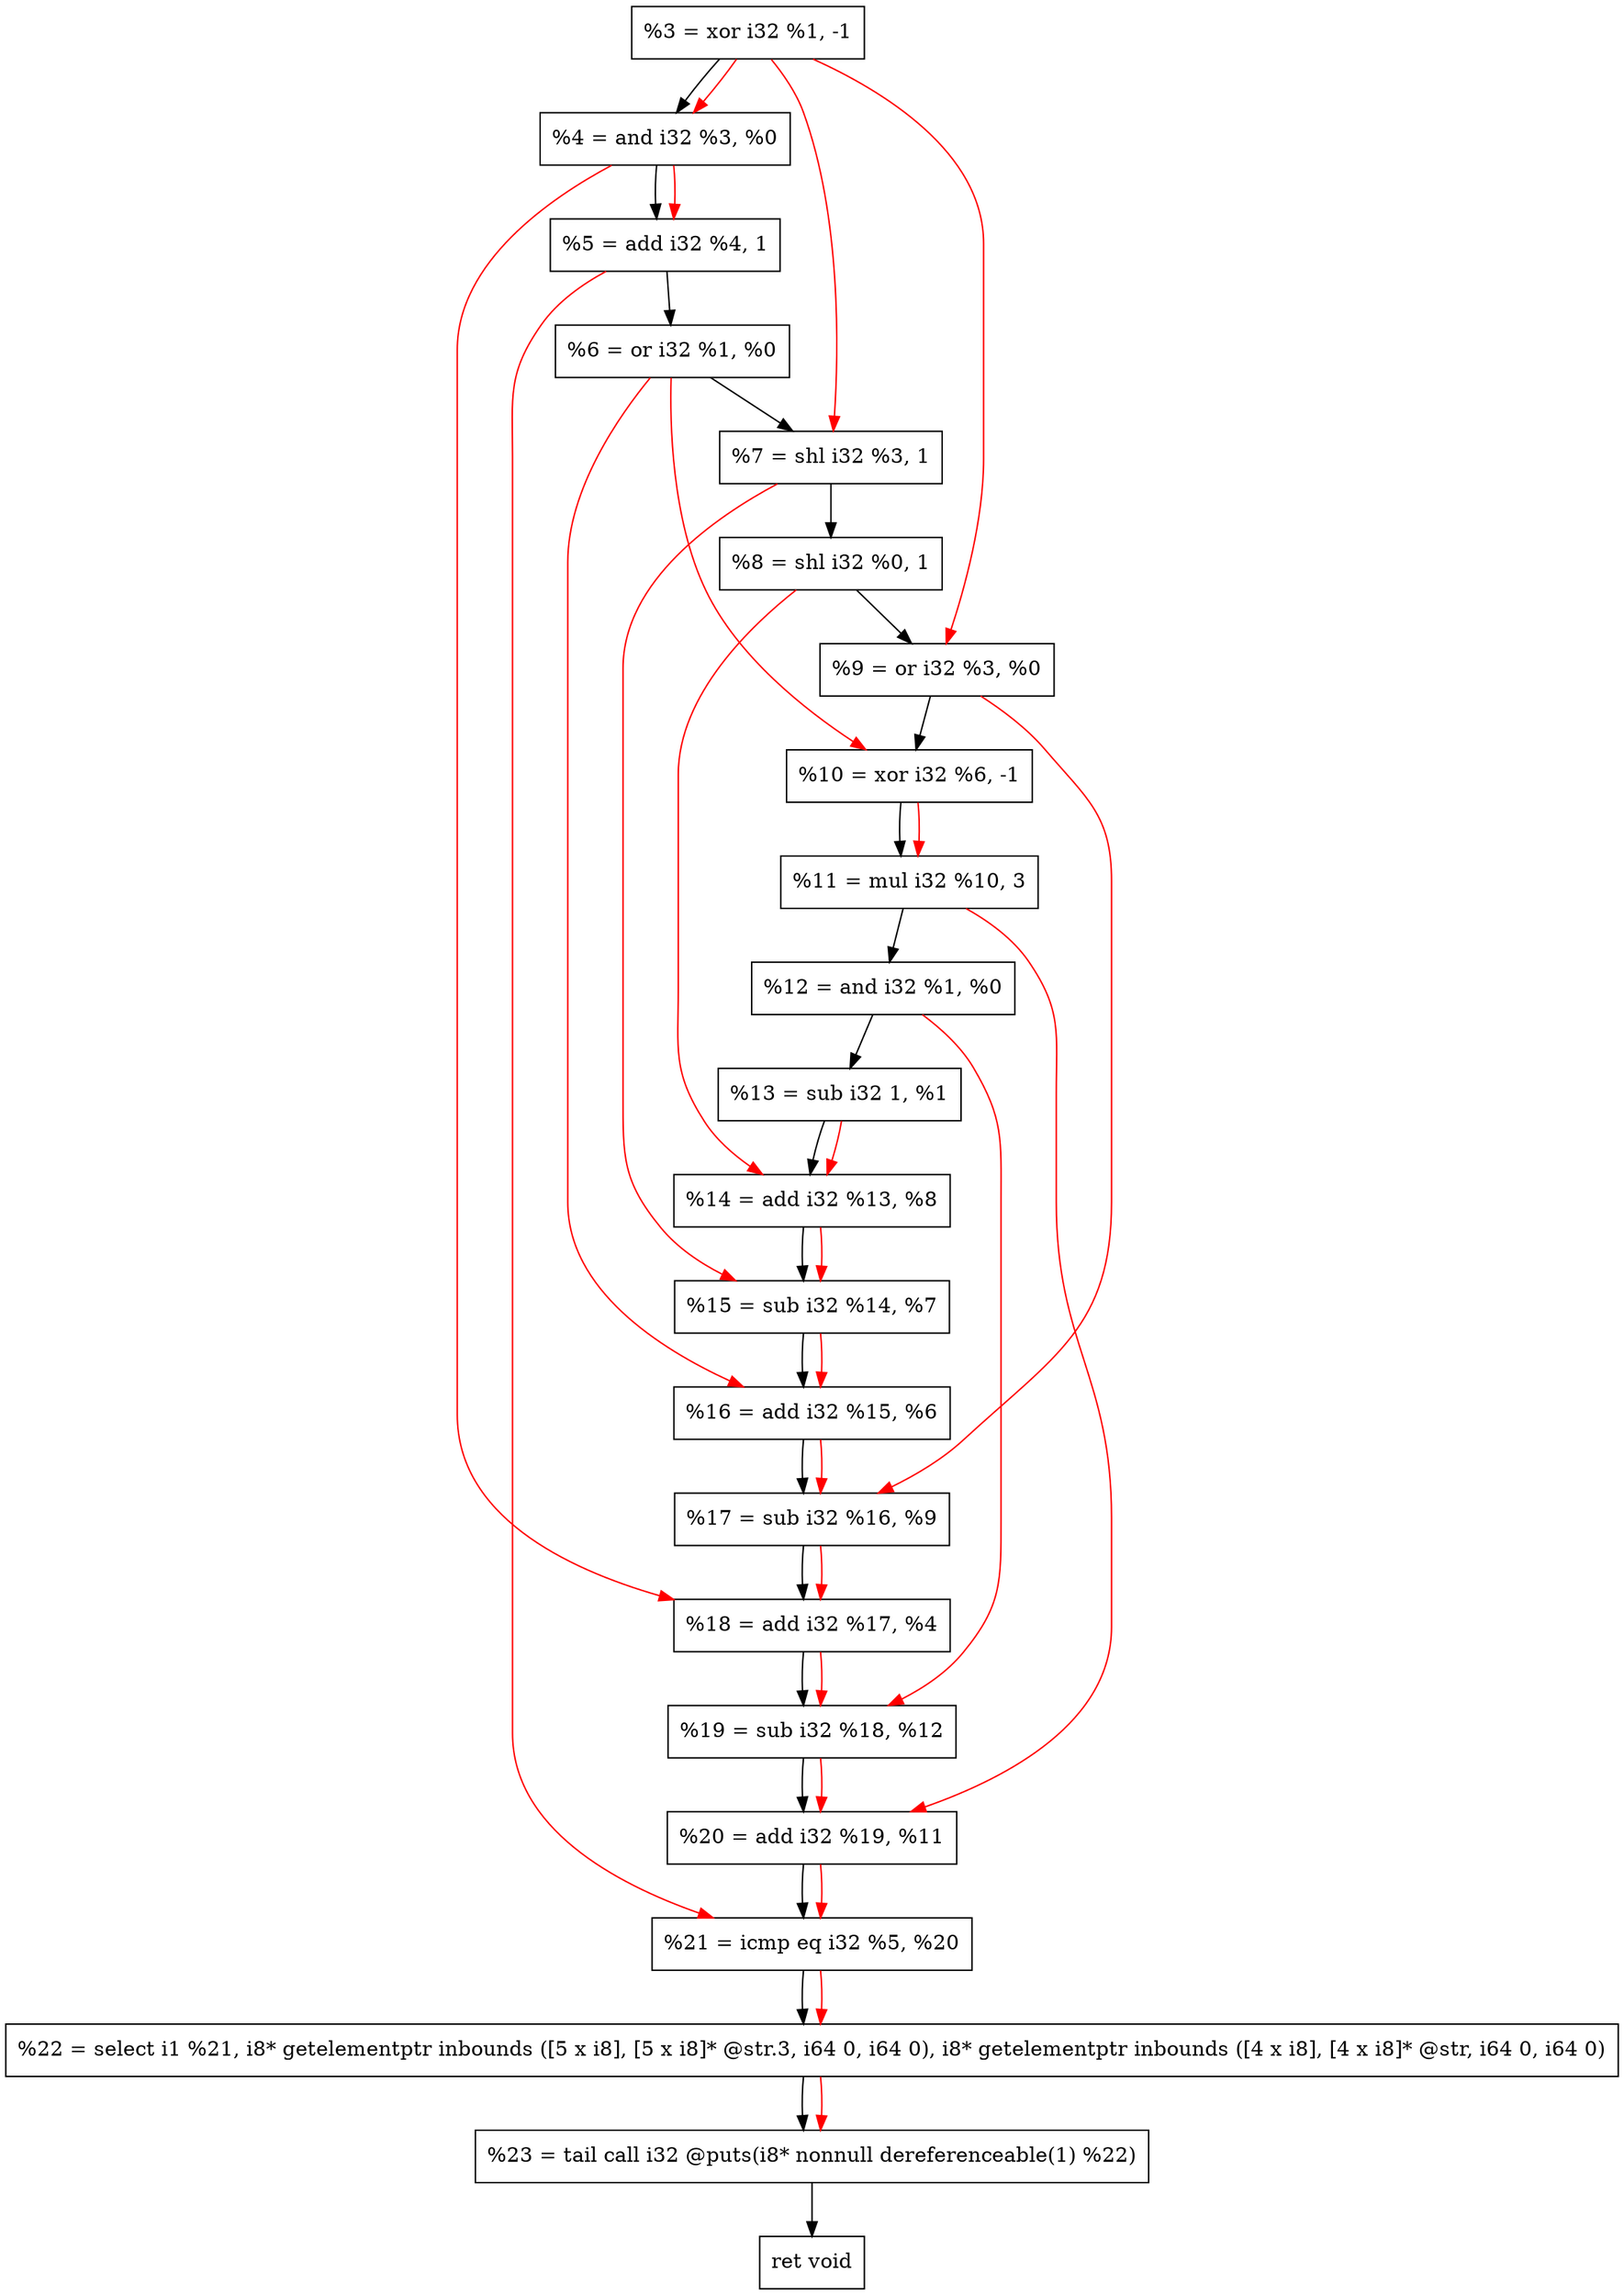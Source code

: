 digraph "DFG for'crackme' function" {
	Node0xa42a90[shape=record, label="  %3 = xor i32 %1, -1"];
	Node0xa42b00[shape=record, label="  %4 = and i32 %3, %0"];
	Node0xa42bc0[shape=record, label="  %5 = add i32 %4, 1"];
	Node0xa42c30[shape=record, label="  %6 = or i32 %1, %0"];
	Node0xa42ca0[shape=record, label="  %7 = shl i32 %3, 1"];
	Node0xa42d10[shape=record, label="  %8 = shl i32 %0, 1"];
	Node0xa42d80[shape=record, label="  %9 = or i32 %3, %0"];
	Node0xa42df0[shape=record, label="  %10 = xor i32 %6, -1"];
	Node0xa42e90[shape=record, label="  %11 = mul i32 %10, 3"];
	Node0xa42f00[shape=record, label="  %12 = and i32 %1, %0"];
	Node0xa42f70[shape=record, label="  %13 = sub i32 1, %1"];
	Node0xa42fe0[shape=record, label="  %14 = add i32 %13, %8"];
	Node0xa43050[shape=record, label="  %15 = sub i32 %14, %7"];
	Node0xa430c0[shape=record, label="  %16 = add i32 %15, %6"];
	Node0xa43130[shape=record, label="  %17 = sub i32 %16, %9"];
	Node0xa431a0[shape=record, label="  %18 = add i32 %17, %4"];
	Node0xa43210[shape=record, label="  %19 = sub i32 %18, %12"];
	Node0xa43280[shape=record, label="  %20 = add i32 %19, %11"];
	Node0xa432f0[shape=record, label="  %21 = icmp eq i32 %5, %20"];
	Node0x9e3268[shape=record, label="  %22 = select i1 %21, i8* getelementptr inbounds ([5 x i8], [5 x i8]* @str.3, i64 0, i64 0), i8* getelementptr inbounds ([4 x i8], [4 x i8]* @str, i64 0, i64 0)"];
	Node0xa43790[shape=record, label="  %23 = tail call i32 @puts(i8* nonnull dereferenceable(1) %22)"];
	Node0xa437e0[shape=record, label="  ret void"];
	Node0xa42a90 -> Node0xa42b00;
	Node0xa42b00 -> Node0xa42bc0;
	Node0xa42bc0 -> Node0xa42c30;
	Node0xa42c30 -> Node0xa42ca0;
	Node0xa42ca0 -> Node0xa42d10;
	Node0xa42d10 -> Node0xa42d80;
	Node0xa42d80 -> Node0xa42df0;
	Node0xa42df0 -> Node0xa42e90;
	Node0xa42e90 -> Node0xa42f00;
	Node0xa42f00 -> Node0xa42f70;
	Node0xa42f70 -> Node0xa42fe0;
	Node0xa42fe0 -> Node0xa43050;
	Node0xa43050 -> Node0xa430c0;
	Node0xa430c0 -> Node0xa43130;
	Node0xa43130 -> Node0xa431a0;
	Node0xa431a0 -> Node0xa43210;
	Node0xa43210 -> Node0xa43280;
	Node0xa43280 -> Node0xa432f0;
	Node0xa432f0 -> Node0x9e3268;
	Node0x9e3268 -> Node0xa43790;
	Node0xa43790 -> Node0xa437e0;
edge [color=red]
	Node0xa42a90 -> Node0xa42b00;
	Node0xa42b00 -> Node0xa42bc0;
	Node0xa42a90 -> Node0xa42ca0;
	Node0xa42a90 -> Node0xa42d80;
	Node0xa42c30 -> Node0xa42df0;
	Node0xa42df0 -> Node0xa42e90;
	Node0xa42f70 -> Node0xa42fe0;
	Node0xa42d10 -> Node0xa42fe0;
	Node0xa42fe0 -> Node0xa43050;
	Node0xa42ca0 -> Node0xa43050;
	Node0xa43050 -> Node0xa430c0;
	Node0xa42c30 -> Node0xa430c0;
	Node0xa430c0 -> Node0xa43130;
	Node0xa42d80 -> Node0xa43130;
	Node0xa43130 -> Node0xa431a0;
	Node0xa42b00 -> Node0xa431a0;
	Node0xa431a0 -> Node0xa43210;
	Node0xa42f00 -> Node0xa43210;
	Node0xa43210 -> Node0xa43280;
	Node0xa42e90 -> Node0xa43280;
	Node0xa42bc0 -> Node0xa432f0;
	Node0xa43280 -> Node0xa432f0;
	Node0xa432f0 -> Node0x9e3268;
	Node0x9e3268 -> Node0xa43790;
}
